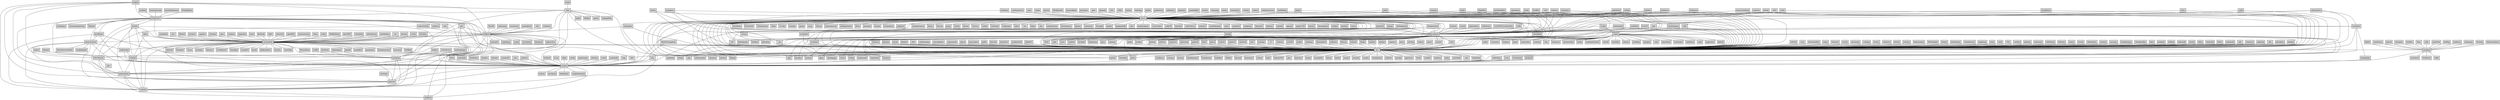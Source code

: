 strict graph Github {
        node [shape=box,style=filled];
        edge [len=3];
	saucelabs -- dcolish	 [weight=5];
	trenton -- notbenh	 [weight=1];
	reductivelabs -- blkperl	 [weight=1];
	reductivelabs -- "PSU-TheCat"	 [weight=1];
	shlomif -- leto	 [weight=1];
	pmichaud -- notbenh	 [weight=1];
	pmichaud -- theory	 [weight=1];
	pmichaud -- leto	 [weight=1];
	tmtmtmtm -- theory	 [weight=3];
	sykopomp -- wraithan	 [weight=3];
	tsee -- leto	 [weight=2];
	rcoder -- ramen	 [weight=1];
	rcoder -- dcolish	 [weight=5];
	igrigorik -- dcolish	 [weight=5];
	gisle -- theory	 [weight=1];
	gisle -- leto	 [weight=1];
	schwern -- notbenh	 [weight=1];
	schwern -- theory	 [weight=1];
	schwern -- leto	 [weight=1];
	yanick -- notbenh	 [weight=1];
	cosimo -- theory	 [weight=3];
	dogweather -- notbenh	 [weight=2];
	drewchandler -- leto	 [weight=3];
	charlenopires -- ramen	 [weight=2];
	marcusramberg -- theory	 [weight=1];
	marcusramberg -- leto	 [weight=3];
	gitpan -- notbenh	 [weight=1];
	gitpan -- theory	 [weight=1];
	ramen -- angavrilov	 [weight=1];
	ramen -- defnull	 [weight=1];
	ramen -- twilio	 [weight=1];
	ramen -- consumer	 [weight=1];
	ramen -- robhudson	 [weight=1];
	ramen -- thelema	 [weight=1];
	ramen -- jaked	 [weight=3];
	ramen -- andymckay	 [weight=1];
	ramen -- vsedach	 [weight=1];
	ramen -- alex	 [weight=1];
	ramen -- jrbeeman	 [weight=3];
	ramen -- pythonchelle	 [weight=1];
	ramen -- zbskii	 [weight=2];
	ramen -- washingtontimes	 [weight=1];
	ramen -- alwold	 [weight=3];
	ramen -- benatkin	 [weight=3];
	ramen -- webiest	 [weight=3];
	ramen -- simonw	 [weight=1];
	ramen -- minddog	 [weight=3];
	ramen -- jwiegley	 [weight=1];
	ramen -- mfp	 [weight=1];
	ramen -- zvart	 [weight=1];
	ramen -- schmichael	 [weight=1];
	ramen -- dcolish	 [weight=3];
	ramen -- jamesbritt	 [weight=1];
	ramen -- richhickey	 [weight=1];
	ramen -- andyferra	 [weight=3];
	ramen -- miql	 [weight=3];
	statico -- theory	 [weight=2];
	Eelis -- dcolish	 [weight=5];
	eday -- chromakode	 [weight=2];
	eday -- cboylan	 [weight=1];
	ody -- blkperl	 [weight=1];
	ody -- "PSU-TheCat"	 [weight=1];
	ody -- dcolish	 [weight=5];
	ody -- genericfinch	 [weight=1];
	ody -- arik181	 [weight=3];
	angelov -- chromakode	 [weight=2];
	yappo -- leto	 [weight=1];
	sandrajuessen -- theory	 [weight=2];
	miyagawa -- notbenh	 [weight=3];
	miyagawa -- theory	 [weight=3];
	miyagawa -- leto	 [weight=3];
	bruenig -- wraithan	 [weight=1];
	logdog -- blkperl	 [weight=3];
	logdog -- greghaynes	 [weight=3];
	logdog -- drd	 [weight=3];
	logdog -- "PSU-TheCat"	 [weight=3];
	logdog -- dcolish	 [weight=3];
	logdog -- genericfinch	 [weight=3];
	logdog -- adevore	 [weight=2];
	logdog -- arik181	 [weight=3];
	barbie -- theory	 [weight=3];
	barbie -- leto	 [weight=2];
	abh -- theory	 [weight=1];
	abh -- leto	 [weight=1];
	selenamarie -- notbenh	 [weight=3];
	selenamarie -- markwkm	 [weight=3];
	selenamarie -- theory	 [weight=3];
	selenamarie -- leto	 [weight=3];
	amiel -- drd	 [weight=3];
	melo -- theory	 [weight=3];
	melo -- leto	 [weight=1];
	sartak -- notbenh	 [weight=3];
	sartak -- theory	 [weight=3];
	sartak -- leto	 [weight=3];
	masterzen -- blkperl	 [weight=2];
	tokuhirom -- notbenh	 [weight=2];
	benprew -- leto	 [weight=3];
	atrodo -- leto	 [weight=1];
	posixninja -- leto	 [weight=1];
	szabgab -- leto	 [weight=1];
	jcap -- theory	 [weight=3];
	rbuels -- notbenh	 [weight=1];
	rbuels -- theory	 [weight=3];
	rbuels -- leto	 [weight=3];
	ioerror -- leto	 [weight=1];
	davidfetter -- theory	 [weight=1];
	davidfetter -- leto	 [weight=1];
	sungo -- theory	 [weight=3];
	nperez -- theory	 [weight=1];
	sekimura -- leto	 [weight=2];
	MarkJaroski -- theory	 [weight=1];
	treeman -- chromakode	 [weight=2];
	mitsuhiko -- dcolish	 [weight=5];
	SamuraiJack -- theory	 [weight=1];
	jlawler -- leto	 [weight=1];
	jvoorhis -- leto	 [weight=3];
	drd -- jnpdx	 [weight=3];
	drd -- ddollar	 [weight=3];
	drd -- blkperl	 [weight=3];
	drd -- greghaynes	 [weight=3];
	drd -- mpstx	 [weight=2];
	drd -- chromakode	 [weight=3];
	drd -- dcolish	 [weight=3];
	drd -- TampaRuby	 [weight=2];
	drd -- genericfinch	 [weight=3];
	drd -- adevore	 [weight=3];
	drd -- arik181	 [weight=3];
	lukasmueller -- leto	 [weight=3];
	Whiteknight -- leto	 [weight=3];
	obra -- theory	 [weight=1];
	obra -- leto	 [weight=1];
	pnts -- chromakode	 [weight=2];
	bioperl -- leto	 [weight=1];
	rafl -- notbenh	 [weight=3];
	rafl -- theory	 [weight=3];
	rafl -- leto	 [weight=1];
	"shadowcat-mst" -- notbenh	 [weight=1];
	"shadowcat-mst" -- theory	 [weight=1];
	andk -- theory	 [weight=1];
	andk -- leto	 [weight=1];
	deliciousrobots -- wraithan	 [weight=1];
	jasonmay -- theory	 [weight=1];
	vezquex -- chromakode	 [weight=2];
	qdw -- theory	 [weight=1];
	quietfanatic -- leto	 [weight=1];
	papachan -- chromakode	 [weight=2];
	jonlimle -- greghaynes	 [weight=1];
	jhannah -- theory	 [weight=1];
	petdance -- notbenh	 [weight=3];
	petdance -- theory	 [weight=3];
	petdance -- leto	 [weight=1];
	aubombarely -- leto	 [weight=3];
	eggyknap -- leto	 [weight=1];
	pmenglund -- blkperl	 [weight=3];
	zolan -- leto	 [weight=2];
	LastOfTheCarelessMen -- notbenh	 [weight=1];
	nixer -- chromakode	 [weight=2];
	rblackwe -- notbenh	 [weight=1];
	rblackwe -- theory	 [weight=3];
	TomHarke -- dcolish	 [weight=5];
	jshirley -- notbenh	 [weight=3];
	jshirley -- theory	 [weight=1];
	jshirley -- leto	 [weight=1];
	Xof -- theory	 [weight=1];
	ashb -- leto	 [weight=1];
	Ralith -- wraithan	 [weight=1];
	claesjac -- theory	 [weight=1];
	claesjac -- leto	 [weight=1];
	kraih -- theory	 [weight=3];
	kraih -- leto	 [weight=3];
	Util -- leto	 [weight=2];
	rolfm -- theory	 [weight=1];
	cardinal -- leto	 [weight=1];
	dagolden -- theory	 [weight=3];
	dagolden -- leto	 [weight=3];
	phaylon -- leto	 [weight=1];
	autonome -- leto	 [weight=1];
	lak -- blkperl	 [weight=1];
	dertyp -- theory	 [weight=3];
	robholland -- leto	 [weight=1];
	littledan -- leto	 [weight=1];
	Acajou -- leto	 [weight=1];
	bschmalhofer -- theory	 [weight=1];
	bschmalhofer -- leto	 [weight=1];
	alanszlosek -- notbenh	 [weight=2];
	alanszlosek -- leto	 [weight=2];
	sharyanto -- theory	 [weight=2];
	sharyanto -- leto	 [weight=2];
	brennannovak -- greghaynes	 [weight=3];
	arowla -- leto	 [weight=2];
	adamtaylor -- leto	 [weight=2];
	yestech -- leto	 [weight=3];
	soycamo -- leto	 [weight=1];
	slanning -- theory	 [weight=1];
	hail2u -- theory	 [weight=2];
	paulorrock -- theory	 [weight=1];
	ashleydev -- theory	 [weight=2];
	BioGeek -- chromakode	 [weight=2];
	mackstann -- wraithan	 [weight=1];
	harrythedevman -- greghaynes	 [weight=2];
	ScottGarman -- leto	 [weight=1];
	ewilhelm -- notbenh	 [weight=1];
	ewilhelm -- leto	 [weight=1];
	jtpalmer -- theory	 [weight=2];
	meatballhat -- theory	 [weight=2];
	audreyt -- notbenh	 [weight=1];
	audreyt -- theory	 [weight=1];
	audreyt -- leto	 [weight=1];
	chiragmatkar -- leto	 [weight=2];
	mroch -- theory	 [weight=1];
	brunoV -- notbenh	 [weight=3];
	brunoV -- leto	 [weight=3];
	lukec -- leto	 [weight=1];
	perlpilot -- leto	 [weight=2];
	hallettj -- leto	 [weight=3];
	chromatic -- notbenh	 [weight=1];
	chromatic -- theory	 [weight=1];
	chromatic -- leto	 [weight=1];
	dap -- notbenh	 [weight=3];
	dap -- leto	 [weight=3];
	ahazred8 -- leto	 [weight=2];
	rflint -- chromakode	 [weight=1];
	nicklewis -- blkperl	 [weight=2];
	moritz -- leto	 [weight=1];
	szymong -- theory	 [weight=2];
	acme -- theory	 [weight=1];
	acme -- leto	 [weight=1];
	ekiru -- leto	 [weight=1];
	bmeinl -- wraithan	 [weight=1];
	bradfitz -- theory	 [weight=1];
	bradfitz -- leto	 [weight=1];
	ramereth -- leto	 [weight=3];
	doublec -- dcolish	 [weight=5];
	dhoss -- leto	 [weight=1];
	timbunce -- theory	 [weight=1];
	timbunce -- leto	 [weight=1];
	umitanuki -- leto	 [weight=2];
	gfx -- leto	 [weight=3];
	brewt -- theory	 [weight=1];
	fseoane -- dcolish	 [weight=5];
	DavidS -- blkperl	 [weight=1];
	tenorviol -- chromakode	 [weight=2];
	maddingue -- notbenh	 [weight=2];
	maddingue -- theory	 [weight=3];
	PurplePanda -- greghaynes	 [weight=2];
	kender -- zacharyp	 [weight=1];
	theory -- bricoleurs	 [weight=1];
	theory -- KevinField	 [weight=1];
	theory -- chrismessina	 [weight=1];
	theory -- xzilla	 [weight=1];
	theory -- fhelmberger	 [weight=2];
	theory -- zrusilla	 [weight=2];
	theory -- beaudet	 [weight=1];
	theory -- masak	 [weight=1];
	theory -- gugod	 [weight=3];
	theory -- rjray	 [weight=3];
	theory -- Aurich	 [weight=1];
	theory -- chrisdolan	 [weight=1];
	theory -- jamesaduncan	 [weight=3];
	theory -- jhelwig	 [weight=3];
	theory -- phillipadsmith	 [weight=3];
	theory -- jfrost	 [weight=1];
	theory -- notbenh	 [weight=3];
	theory -- jeremiah	 [weight=2];
	theory -- reneeb	 [weight=2];
	theory -- bestpractical	 [weight=1];
	theory -- "jeff-davis"	 [weight=1];
	theory -- c9s	 [weight=2];
	theory -- mhendersonco	 [weight=3];
	theory -- jquery	 [weight=1];
	theory -- jamis	 [weight=1];
	theory -- zostay	 [weight=2];
	theory -- petere	 [weight=1];
	theory -- pfenwick	 [weight=1];
	theory -- turoczy	 [weight=1];
	theory -- raelity	 [weight=1];
	theory -- maxclark	 [weight=1];
	theory -- bingos	 [weight=3];
	theory -- nothingmuch	 [weight=3];
	theory -- schparque	 [weight=2];
	theory -- cdent	 [weight=1];
	theory -- wu	 [weight=3];
	theory -- elijah	 [weight=2];
	theory -- zby	 [weight=2];
	theory -- exodist	 [weight=2];
	theory -- simonwistow	 [weight=1];
	theory -- datacharmer	 [weight=3];
	theory -- jrockway	 [weight=3];
	theory -- Ovid	 [weight=3];
	theory -- gharris	 [weight=1];
	theory -- clonezone	 [weight=1];
	theory -- kcowgill	 [weight=3];
	theory -- hdp	 [weight=1];
	theory -- webiest	 [weight=2];
	theory -- muldis	 [weight=3];
	theory -- happygiraffe	 [weight=3];
	theory -- dha	 [weight=1];
	theory -- joshmcadams	 [weight=3];
	theory -- samv	 [weight=3];
	theory -- renormalist	 [weight=1];
	theory -- node79	 [weight=1];
	theory -- brechea	 [weight=2];
	theory -- stevan	 [weight=1];
	theory -- socialtext	 [weight=1];
	theory -- leto	 [weight=3];
	theory -- igal	 [weight=1];
	theory -- openjsan	 [weight=1];
	theory -- natfriedman	 [weight=1];
	theory -- particle	 [weight=1];
	theory -- dcolish	 [weight=2];
	theory -- bobtfish	 [weight=1];
	theory -- ocharles	 [weight=3];
	theory -- snarkyboojum	 [weight=2];
	theory -- claco	 [weight=1];
	theory -- markstos	 [weight=1];
	theory -- arcanez	 [weight=3];
	theory -- gbarr	 [weight=1];
	theory -- alanhaggai	 [weight=2];
	theory -- gorthx	 [weight=3];
	theory -- sodabrew	 [weight=1];
	theory -- lboaretto	 [weight=2];
	theory -- giftnuss	 [weight=1];
	theory -- adrianh	 [weight=1];
	theory -- ingydotnet	 [weight=3];
	theory -- perigrin	 [weight=3];
	theory -- pkeane	 [weight=2];
	theory -- Abigail	 [weight=3];
	theory -- pdcawley	 [weight=1];
	theory -- ap	 [weight=3];
	theory -- gregs1104	 [weight=1];
	theory -- tobrien	 [weight=2];
	theory -- hissohathair	 [weight=3];
	theory -- chipdude	 [weight=1];
	theory -- allisonrandal	 [weight=1];
	theory -- jlavallee	 [weight=3];
	theory -- Stubbs	 [weight=1];
	theory -- jberkus	 [weight=1];
	theory -- AndyA	 [weight=3];
	theory -- rjbs	 [weight=3];
	theory -- larrys	 [weight=2];
	nothingmuch -- notbenh	 [weight=3];
	nothingmuch -- leto	 [weight=3];
	mmrobins -- blkperl	 [weight=1];
	mmrobins -- leto	 [weight=2];
	xsawyerx -- leto	 [weight=1];
	ssteinerx -- adevore	 [weight=1];
	scooterXL -- dcolish	 [weight=5];
	bingos -- notbenh	 [weight=2];
	bingos -- leto	 [weight=3];
	opie4624 -- chromakode	 [weight=2];
	ClearAccess -- zacharyp	 [weight=1];
	plobsing -- leto	 [weight=1];
	bak -- notbenh	 [weight=2];
	bak -- leto	 [weight=1];
	marcuswestin -- chromakode	 [weight=1];
	fiam -- chromakode	 [weight=2];
	L34h -- notbenh	 [weight=2];
	greghaynes -- blkperl	 [weight=3];
	greghaynes -- "spencer-krum"	 [weight=2];
	greghaynes -- davidlazar	 [weight=3];
	greghaynes -- slubman	 [weight=2];
	greghaynes -- srbs	 [weight=2];
	greghaynes -- hunner	 [weight=1];
	greghaynes -- chromakode	 [weight=3];
	greghaynes -- zacharyp	 [weight=3];
	greghaynes -- txwikinger	 [weight=2];
	greghaynes -- reverseproductions	 [weight=2];
	greghaynes -- cboylan	 [weight=2];
	greghaynes -- dcolish	 [weight=3];
	greghaynes -- genericfinch	 [weight=3];
	greghaynes -- adevore	 [weight=3];
	greghaynes -- Madork	 [weight=1];
	greghaynes -- arik181	 [weight=3];
	greghaynes -- ckolbeck	 [weight=3];
	anthonydupre -- zacharyp	 [weight=1];
	carlasouza -- blkperl	 [weight=3];
	ihh -- leto	 [weight=3];
	peterkeen -- leto	 [weight=1];
	rtyler -- chromakode	 [weight=3];
	hunner -- blkperl	 [weight=1];
	hunner -- chromakode	 [weight=1];
	hunner -- "PSU-TheCat"	 [weight=1];
	hunner -- cboylan	 [weight=1];
	hunner -- dcolish	 [weight=3];
	hunner -- genericfinch	 [weight=1];
	hunner -- arik181	 [weight=3];
	fayland -- leto	 [weight=3];
	botanica -- leto	 [weight=2];
	jkeenan -- leto	 [weight=1];
	jek -- dcolish	 [weight=5];
	bacek -- leto	 [weight=3];
	PhillipTaylor -- chromakode	 [weight=1];
	bkeeler -- leto	 [weight=1];
	rlb3 -- leto	 [weight=1];
	pfenwick -- notbenh	 [weight=3];
	pfenwick -- leto	 [weight=1];
	cthulhuology -- leto	 [weight=1];
	kcomandich -- notbenh	 [weight=1];
	davidlazar -- "spencer-krum"	 [weight=8];
	davidlazar -- zacharyp	 [weight=1];
	davidlazar -- dcolish	 [weight=5];
	davidlazar -- arik181	 [weight=3];
	markwkm -- mhagander	 [weight=1];
	markwkm -- jhelwig	 [weight=2];
	markwkm -- notbenh	 [weight=3];
	markwkm -- dcolish	 [weight=3];
	markwkm -- gorthx	 [weight=1];
	stevedekorte -- leto	 [weight=1];
	spitters -- dcolish	 [weight=5];
	pyro2927 -- chromakode	 [weight=2];
	c9s -- leto	 [weight=3];
	mythryl -- dcolish	 [weight=5];
	bestpractical -- notbenh	 [weight=1];
	bestpractical -- leto	 [weight=1];
	cognominal -- leto	 [weight=3];
	fglock -- leto	 [weight=1];
	cdzombak -- chromakode	 [weight=2];
	adamdicarlo -- chromakode	 [weight=2];
	"http-engine" -- leto	 [weight=1];
	timepilot -- wraithan	 [weight=2];
	japhb -- leto	 [weight=1];
	SeaShadow -- chromakode	 [weight=2];
	jxl -- chromakode	 [weight=2];
	fictorial -- leto	 [weight=1];
	manos -- "PSU-TheCat"	 [weight=2];
	bdaniel -- "PSU-TheCat"	 [weight=2];
	avsm -- dcolish	 [weight=5];
	davorg -- notbenh	 [weight=1];
	notbenh -- tene	 [weight=1];
	notbenh -- fhelmberger	 [weight=2];
	notbenh -- perl6	 [weight=1];
	notbenh -- bpetering	 [weight=1];
	notbenh -- jhelwig	 [weight=2];
	notbenh -- exodist	 [weight=3];
	notbenh -- jrockway	 [weight=3];
	notbenh -- Ovid	 [weight=1];
	notbenh -- hdp	 [weight=1];
	notbenh -- webiest	 [weight=2];
	notbenh -- android	 [weight=1];
	notbenh -- samv	 [weight=1];
	notbenh -- cowens	 [weight=1];
	notbenh -- kscaldef	 [weight=1];
	notbenh -- leto	 [weight=3];
	notbenh -- igal	 [weight=3];
	notbenh -- bdombrow	 [weight=1];
	notbenh -- jchris	 [weight=1];
	notbenh -- dcolish	 [weight=3];
	notbenh -- bobtfish	 [weight=1];
	notbenh -- sukria	 [weight=1];
	notbenh -- arcanez	 [weight=2];
	notbenh -- gbarr	 [weight=1];
	notbenh -- alanhaggai	 [weight=2];
	notbenh -- garu	 [weight=2];
	notbenh -- gorthx	 [weight=2];
	notbenh -- ingydotnet	 [weight=1];
	notbenh -- perigrin	 [weight=2];
	notbenh -- pdcawley	 [weight=1];
	notbenh -- ap	 [weight=1];
	notbenh -- reidab	 [weight=3];
	notbenh -- colomon	 [weight=1];
	notbenh -- jlavallee	 [weight=3];
	notbenh -- AndyA	 [weight=3];
	notbenh -- rjbs	 [weight=1];
	notbenh -- briandfoy	 [weight=1];
	robhudson -- dcolish	 [weight=5];
	blkperl -- "spencer-krum"	 [weight=9];
	blkperl -- chromakode	 [weight=2];
	blkperl -- cmowforth	 [weight=1];
	blkperl -- "PSU-TheCat"	 [weight=3];
	blkperl -- MarkusQ	 [weight=1];
	blkperl -- cboylan	 [weight=3];
	blkperl -- dcolish	 [weight=3];
	blkperl -- eignerchris	 [weight=2];
	blkperl -- genericfinch	 [weight=3];
	blkperl -- adevore	 [weight=2];
	blkperl -- jamtur01	 [weight=1];
	blkperl -- mpdehaan	 [weight=1];
	blkperl -- ryanb	 [weight=1];
	blkperl -- ckolbeck	 [weight=3];
	jhelwig -- leto	 [weight=3];
	briantrice -- leto	 [weight=3];
	davean -- chromakode	 [weight=2];
	rondaarnold -- leto	 [weight=2];
	chrisdolan -- leto	 [weight=1];
	dukon21 -- leto	 [weight=2];
	smpeters -- leto	 [weight=1];
	bpetering -- leto	 [weight=1];
	svnlto -- chromakode	 [weight=2];
	LeifW -- zacharyp	 [weight=1];
	fumbles -- wraithan	 [weight=3];
	odge -- dcolish	 [weight=5];
	masak -- leto	 [weight=1];
	ketralnis -- chromakode	 [weight=3];
	perl6 -- leto	 [weight=1];
	wackbeak -- chromakode	 [weight=3];
	drostron -- zacharyp	 [weight=1];
	agentzh -- leto	 [weight=1];
	btv -- chromakode	 [weight=2];
	MinerX -- chromakode	 [weight=2];
	certik -- dcolish	 [weight=5];
	mhagander -- dcolish	 [weight=5];
	Kiwi -- wraithan	 [weight=1];
	dann -- leto	 [weight=3];
	tene -- leto	 [weight=1];
	agentcoops -- dcolish	 [weight=5];
	pjotrp -- leto	 [weight=1];
	rcaputo -- leto	 [weight=1];
	"spencer-krum" -- "miller-time"	 [weight=2];
	"spencer-krum" -- MostAwesomeDude	 [weight=8];
	"spencer-krum" -- dcolish	 [weight=3];
	"spencer-krum" -- genericfinch	 [weight=2];
	"spencer-krum" -- adevore	 [weight=3];
	"spencer-krum" -- rasikabindoo	 [weight=8];
	"spencer-krum" -- arik181	 [weight=3];
	mpeters -- leto	 [weight=1];
	dsheets -- dcolish	 [weight=5];
	silentrob -- leto	 [weight=1];
	exodist -- leto	 [weight=3];
	al3x -- leto	 [weight=1];
	jelly -- wraithan	 [weight=3];
	zaach -- dcolish	 [weight=5];
	dcramer -- chromakode	 [weight=1];
	WardCunningham -- leto	 [weight=1];
	WardCunningham -- dcolish	 [weight=5];
	mnology -- leto	 [weight=1];
	chromakode -- vreon	 [weight=3];
	chromakode -- "miller-time"	 [weight=8];
	chromakode -- zacharyp	 [weight=2];
	chromakode -- matagus	 [weight=2];
	chromakode -- bterlson	 [weight=3];
	chromakode -- chrisbloom7	 [weight=2];
	chromakode -- breadpig	 [weight=1];
	chromakode -- armed10	 [weight=2];
	chromakode -- koryk	 [weight=1];
	chromakode -- blakewatters	 [weight=3];
	chromakode -- mar1ey	 [weight=2];
	chromakode -- leto	 [weight=2];
	chromakode -- wraithan	 [weight=3];
	chromakode -- cboylan	 [weight=2];
	chromakode -- dcolish	 [weight=3];
	chromakode -- mrevilme	 [weight=2];
	chromakode -- KeyserSosa	 [weight=3];
	chromakode -- adevore	 [weight=3];
	chromakode -- phaufe	 [weight=2];
	chromakode -- muehlber	 [weight=2];
	chromakode -- guydmann	 [weight=2];
	chromakode -- fdd	 [weight=2];
	chromakode -- Pewpewarrows	 [weight=2];
	chromakode -- arik181	 [weight=2];
	chromakode -- picsoung	 [weight=2];
	chromakode -- Pir8Bob	 [weight=2];
	chromakode -- okayzed	 [weight=3];
	chromakode -- hemanth	 [weight=2];
	damienmac -- zacharyp	 [weight=3];
	ct -- leto	 [weight=1];
	jrockway -- leto	 [weight=1];
	schacon -- leto	 [weight=1];
	eric256 -- leto	 [weight=1];
	"miller-time" -- cboylan	 [weight=8];
	"miller-time" -- dcolish	 [weight=3];
	zacharyp -- dcolish	 [weight=3];
	zacharyp -- adevore	 [weight=3];
	zacharyp -- arik181	 [weight=3];
	ashgti -- leto	 [weight=1];
	axedcode -- wraithan	 [weight=3];
	Ovid -- leto	 [weight=1];
	vdanjean -- leto	 [weight=1];
	hdp -- leto	 [weight=1];
	webiest -- leto	 [weight=2];
	floatingatoll -- leto	 [weight=1];
	rodimius -- leto	 [weight=1];
	"PSU-TheCat" -- dcolish	 [weight=7];
	"PSU-TheCat" -- jgr	 [weight=2];
	"PSU-TheCat" -- genericfinch	 [weight=3];
	"PSU-TheCat" -- arik181	 [weight=5];
	Moisan -- leto	 [weight=3];
	Infinoid -- leto	 [weight=1];
	mattam82 -- dcolish	 [weight=5];
	samv -- leto	 [weight=1];
	baddog -- wraithan	 [weight=3];
	illvilja -- leto	 [weight=3];
	mzp -- dcolish	 [weight=5];
	szbalint -- leto	 [weight=1];
	darbelo -- leto	 [weight=3];
	joeDeuce -- wraithan	 [weight=2];
	cspencer -- leto	 [weight=1];
	Joose -- leto	 [weight=1];
	imcraig -- leto	 [weight=3];
	rakudo -- leto	 [weight=1];
	partcl -- leto	 [weight=1];
	stevan -- leto	 [weight=1];
	cowens -- leto	 [weight=1];
	socialtext -- leto	 [weight=1];
	leto -- igal	 [weight=1];
	leto -- gmr	 [weight=1];
	leto -- openjsan	 [weight=1];
	leto -- jburrows	 [weight=2];
	leto -- particle	 [weight=1];
	leto -- tcaine	 [weight=2];
	leto -- jchris	 [weight=1];
	leto -- maxogden	 [weight=1];
	leto -- dcolish	 [weight=3];
	leto -- bricas	 [weight=2];
	leto -- hinrik	 [weight=1];
	leto -- znmeb	 [weight=1];
	leto -- sukria	 [weight=1];
	leto -- nmenda	 [weight=1];
	leto -- anselm	 [weight=1];
	leto -- brampitoyo	 [weight=3];
	leto -- arcanez	 [weight=3];
	leto -- gbarr	 [weight=1];
	leto -- jckarter	 [weight=1];
	leto -- pvande	 [weight=3];
	leto -- alanhaggai	 [weight=3];
	leto -- gorthx	 [weight=3];
	leto -- ggoossen	 [weight=1];
	leto -- berle	 [weight=1];
	leto -- semifor	 [weight=1];
	leto -- anielsen	 [weight=2];
	leto -- jnthn	 [weight=1];
	leto -- agl	 [weight=1];
	leto -- donpdonp	 [weight=1];
	leto -- fdd	 [weight=2];
	leto -- noahhaon	 [weight=1];
	leto -- ingydotnet	 [weight=1];
	leto -- perigrin	 [weight=3];
	leto -- Abigail	 [weight=1];
	leto -- reidab	 [weight=3];
	leto -- jconway	 [weight=1];
	leto -- jeresig	 [weight=1];
	leto -- adamkennedy	 [weight=1];
	leto -- brianleroux	 [weight=1];
	leto -- bubaflub	 [weight=1];
	leto -- cjfields	 [weight=3];
	leto -- fperrad	 [weight=1];
	leto -- chipdude	 [weight=1];
	leto -- allisonrandal	 [weight=1];
	leto -- brianwisti	 [weight=3];
	leto -- jlavallee	 [weight=3];
	leto -- sintaxi	 [weight=1];
	leto -- mj41	 [weight=3];
	leto -- AndyA	 [weight=3];
	leto -- rjbs	 [weight=1];
	leto -- takuma104	 [weight=1];
	leto -- briandfoy	 [weight=1];
	haz -- dcolish	 [weight=5];
	wraithan -- adlai	 [weight=1];
	wraithan -- dcolish	 [weight=3];
	wraithan -- mutenewt	 [weight=2];
	wraithan -- freiksenet	 [weight=2];
	harperreed -- dcolish	 [weight=5];
	zvart -- dcolish	 [weight=5];
	cboylan -- dcolish	 [weight=4];
	cboylan -- genericfinch	 [weight=3];
	cboylan -- arik181	 [weight=3];
	jchris -- dcolish	 [weight=5];
	schmichael -- dcolish	 [weight=5];
	dcolish -- jnorthrup	 [weight=5];
	dcolish -- genericfinch	 [weight=3];
	dcolish -- adevore	 [weight=4];
	dcolish -- idealistdev	 [weight=5];
	dcolish -- snapframework	 [weight=5];
	dcolish -- arik181	 [weight=3];
	dcolish -- ckolbeck	 [weight=3];
	dcolish -- antirez	 [weight=5];
	genericfinch -- adevore	 [weight=2];
	genericfinch -- arik181	 [weight=3];
	genericfinch -- ckolbeck	 [weight=3];
	adevore -- arik181	 [weight=3];
	arik181 -- ckolbeck	 [weight=3];
}
